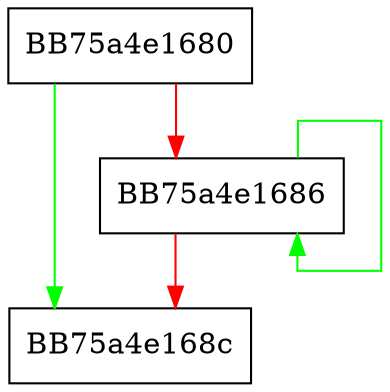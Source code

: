 digraph log2up {
  node [shape="box"];
  graph [splines=ortho];
  BB75a4e1680 -> BB75a4e168c [color="green"];
  BB75a4e1680 -> BB75a4e1686 [color="red"];
  BB75a4e1686 -> BB75a4e1686 [color="green"];
  BB75a4e1686 -> BB75a4e168c [color="red"];
}